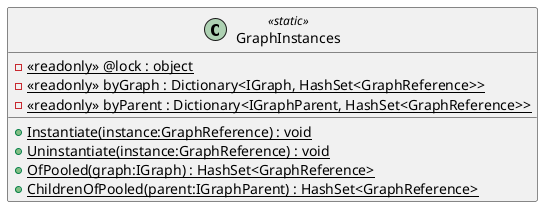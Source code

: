 @startuml
class GraphInstances <<static>> {
    - {static} <<readonly>> @lock : object
    - {static} <<readonly>> byGraph : Dictionary<IGraph, HashSet<GraphReference>>
    - {static} <<readonly>> byParent : Dictionary<IGraphParent, HashSet<GraphReference>>
    + {static} Instantiate(instance:GraphReference) : void
    + {static} Uninstantiate(instance:GraphReference) : void
    + {static} OfPooled(graph:IGraph) : HashSet<GraphReference>
    + {static} ChildrenOfPooled(parent:IGraphParent) : HashSet<GraphReference>
}
@enduml
